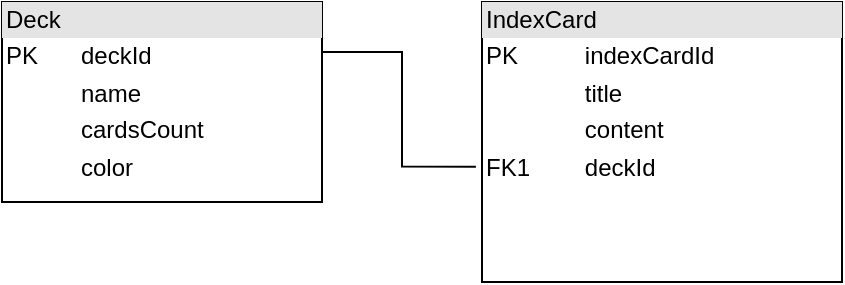 <mxfile version="24.0.7" type="device">
  <diagram name="Seite-1" id="aS1qGsR3AoumKfdBrpsf">
    <mxGraphModel dx="819" dy="426" grid="1" gridSize="10" guides="1" tooltips="1" connect="1" arrows="1" fold="1" page="1" pageScale="1" pageWidth="827" pageHeight="1169" math="0" shadow="0">
      <root>
        <mxCell id="0" />
        <mxCell id="1" parent="0" />
        <mxCell id="EP5rDgAtR6BBdoCrBlrx-2" value="&lt;div style=&quot;box-sizing:border-box;width:100%;background:#e4e4e4;padding:2px;&quot;&gt;Deck&lt;/div&gt;&lt;table style=&quot;width:100%;font-size:1em;&quot; cellpadding=&quot;2&quot; cellspacing=&quot;0&quot;&gt;&lt;tbody&gt;&lt;tr&gt;&lt;td&gt;PK&lt;/td&gt;&lt;td&gt;deckId&lt;/td&gt;&lt;/tr&gt;&lt;tr&gt;&lt;td&gt;&lt;br&gt;&lt;/td&gt;&lt;td&gt;name&lt;/td&gt;&lt;/tr&gt;&lt;tr&gt;&lt;td&gt;&lt;br&gt;&lt;/td&gt;&lt;td&gt;cardsCount&lt;br&gt;&lt;/td&gt;&lt;/tr&gt;&lt;tr&gt;&lt;td&gt;&lt;br&gt;&lt;/td&gt;&lt;td&gt;color&lt;/td&gt;&lt;/tr&gt;&lt;/tbody&gt;&lt;/table&gt;" style="verticalAlign=top;align=left;overflow=fill;html=1;whiteSpace=wrap;" parent="1" vertex="1">
          <mxGeometry x="140" y="270" width="160" height="100" as="geometry" />
        </mxCell>
        <mxCell id="EP5rDgAtR6BBdoCrBlrx-3" value="&lt;div style=&quot;box-sizing:border-box;width:100%;background:#e4e4e4;padding:2px;&quot;&gt;IndexCard&lt;/div&gt;&lt;table style=&quot;width:100%;font-size:1em;&quot; cellpadding=&quot;2&quot; cellspacing=&quot;0&quot;&gt;&lt;tbody&gt;&lt;tr&gt;&lt;td&gt;PK&lt;/td&gt;&lt;td&gt;indexCardId&lt;/td&gt;&lt;/tr&gt;&lt;tr&gt;&lt;td&gt;&lt;br&gt;&lt;/td&gt;&lt;td&gt;title&lt;/td&gt;&lt;/tr&gt;&lt;tr&gt;&lt;td&gt;&lt;br&gt;&lt;/td&gt;&lt;td&gt;content&lt;/td&gt;&lt;/tr&gt;&lt;tr&gt;&lt;td&gt;FK1&lt;/td&gt;&lt;td&gt;deckId&lt;/td&gt;&lt;/tr&gt;&lt;/tbody&gt;&lt;/table&gt;" style="verticalAlign=top;align=left;overflow=fill;html=1;whiteSpace=wrap;" parent="1" vertex="1">
          <mxGeometry x="380" y="270" width="180" height="140" as="geometry" />
        </mxCell>
        <mxCell id="BNr5NUfrHBIsI07qgtjH-1" style="edgeStyle=orthogonalEdgeStyle;rounded=0;orthogonalLoop=1;jettySize=auto;html=1;exitX=1;exitY=0.25;exitDx=0;exitDy=0;entryX=-0.017;entryY=0.588;entryDx=0;entryDy=0;entryPerimeter=0;endArrow=none;endFill=0;" edge="1" parent="1" source="EP5rDgAtR6BBdoCrBlrx-2" target="EP5rDgAtR6BBdoCrBlrx-3">
          <mxGeometry relative="1" as="geometry" />
        </mxCell>
      </root>
    </mxGraphModel>
  </diagram>
</mxfile>
